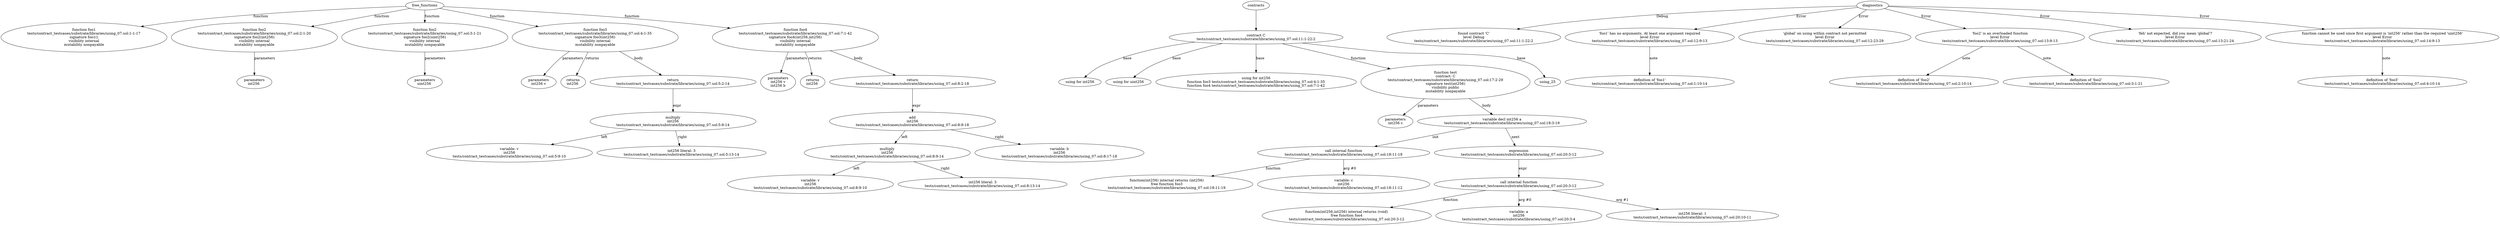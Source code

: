 strict digraph "tests/contract_testcases/substrate/libraries/using_07.sol" {
	foo1 [label="function foo1\ntests/contract_testcases/substrate/libraries/using_07.sol:1:1-17\nsignature foo1()\nvisibility internal\nmutability nonpayable"]
	foo2 [label="function foo2\ntests/contract_testcases/substrate/libraries/using_07.sol:2:1-20\nsignature foo2(int256)\nvisibility internal\nmutability nonpayable"]
	parameters [label="parameters\nint256 "]
	foo2_4 [label="function foo2\ntests/contract_testcases/substrate/libraries/using_07.sol:3:1-21\nsignature foo2(uint256)\nvisibility internal\nmutability nonpayable"]
	parameters_5 [label="parameters\nuint256 "]
	foo3 [label="function foo3\ntests/contract_testcases/substrate/libraries/using_07.sol:4:1-35\nsignature foo3(int256)\nvisibility internal\nmutability nonpayable"]
	parameters_7 [label="parameters\nint256 v"]
	returns [label="returns\nint256 "]
	return [label="return\ntests/contract_testcases/substrate/libraries/using_07.sol:5:2-14"]
	multiply [label="multiply\nint256\ntests/contract_testcases/substrate/libraries/using_07.sol:5:9-14"]
	variable [label="variable: v\nint256\ntests/contract_testcases/substrate/libraries/using_07.sol:5:9-10"]
	number_literal [label="int256 literal: 3\ntests/contract_testcases/substrate/libraries/using_07.sol:5:13-14"]
	foo4 [label="function foo4\ntests/contract_testcases/substrate/libraries/using_07.sol:7:1-42\nsignature foo4(int256,int256)\nvisibility internal\nmutability nonpayable"]
	parameters_14 [label="parameters\nint256 v\nint256 b"]
	returns_15 [label="returns\nint256 "]
	return_16 [label="return\ntests/contract_testcases/substrate/libraries/using_07.sol:8:2-18"]
	add [label="add\nint256\ntests/contract_testcases/substrate/libraries/using_07.sol:8:9-18"]
	multiply_18 [label="multiply\nint256\ntests/contract_testcases/substrate/libraries/using_07.sol:8:9-14"]
	variable_19 [label="variable: v\nint256\ntests/contract_testcases/substrate/libraries/using_07.sol:8:9-10"]
	number_literal_20 [label="int256 literal: 3\ntests/contract_testcases/substrate/libraries/using_07.sol:8:13-14"]
	variable_21 [label="variable: b\nint256\ntests/contract_testcases/substrate/libraries/using_07.sol:8:17-18"]
	contract [label="contract C\ntests/contract_testcases/substrate/libraries/using_07.sol:11:1-22:2"]
	using [label="using for int256"]
	using_26 [label="using for uint256"]
	using_27 [label="using for int256\nfunction foo3 tests/contract_testcases/substrate/libraries/using_07.sol:4:1-35\nfunction foo4 tests/contract_testcases/substrate/libraries/using_07.sol:7:1-42"]
	test [label="function test\ncontract: C\ntests/contract_testcases/substrate/libraries/using_07.sol:17:2-29\nsignature test(int256)\nvisibility public\nmutability nonpayable"]
	parameters_29 [label="parameters\nint256 c"]
	var_decl [label="variable decl int256 a\ntests/contract_testcases/substrate/libraries/using_07.sol:18:3-19"]
	call_internal_function [label="call internal function\ntests/contract_testcases/substrate/libraries/using_07.sol:18:11-19"]
	internal_function [label="function(int256) internal returns (int256)\nfree function foo3\ntests/contract_testcases/substrate/libraries/using_07.sol:18:11-19"]
	variable_33 [label="variable: c\nint256\ntests/contract_testcases/substrate/libraries/using_07.sol:18:11-12"]
	expr [label="expression\ntests/contract_testcases/substrate/libraries/using_07.sol:20:3-12"]
	call_internal_function_35 [label="call internal function\ntests/contract_testcases/substrate/libraries/using_07.sol:20:3-12"]
	internal_function_36 [label="function(int256,int256) internal returns (void)\nfree function foo4\ntests/contract_testcases/substrate/libraries/using_07.sol:20:3-12"]
	variable_37 [label="variable: a\nint256\ntests/contract_testcases/substrate/libraries/using_07.sol:20:3-4"]
	number_literal_38 [label="int256 literal: 1\ntests/contract_testcases/substrate/libraries/using_07.sol:20:10-11"]
	diagnostic [label="found contract 'C'\nlevel Debug\ntests/contract_testcases/substrate/libraries/using_07.sol:11:1-22:2"]
	diagnostic_41 [label="'foo1' has no arguments. At least one argument required\nlevel Error\ntests/contract_testcases/substrate/libraries/using_07.sol:12:9-13"]
	note [label="definition of 'foo1'\ntests/contract_testcases/substrate/libraries/using_07.sol:1:10-14"]
	diagnostic_43 [label="'global' on using within contract not permitted\nlevel Error\ntests/contract_testcases/substrate/libraries/using_07.sol:12:23-29"]
	diagnostic_44 [label="'foo2' is an overloaded function\nlevel Error\ntests/contract_testcases/substrate/libraries/using_07.sol:13:9-13"]
	note_45 [label="definition of 'foo2'\ntests/contract_testcases/substrate/libraries/using_07.sol:2:10-14"]
	note_46 [label="definition of 'foo2'\ntests/contract_testcases/substrate/libraries/using_07.sol:3:1-21"]
	diagnostic_47 [label="'feh' not expected, did you mean 'global'?\nlevel Error\ntests/contract_testcases/substrate/libraries/using_07.sol:13:21-24"]
	diagnostic_48 [label="function cannot be used since first argument is 'int256' rather than the required 'uint256'\nlevel Error\ntests/contract_testcases/substrate/libraries/using_07.sol:14:9-13"]
	note_49 [label="definition of 'foo3'\ntests/contract_testcases/substrate/libraries/using_07.sol:4:10-14"]
	free_functions -> foo1 [label="function"]
	free_functions -> foo2 [label="function"]
	foo2 -> parameters [label="parameters"]
	free_functions -> foo2_4 [label="function"]
	foo2_4 -> parameters_5 [label="parameters"]
	free_functions -> foo3 [label="function"]
	foo3 -> parameters_7 [label="parameters"]
	foo3 -> returns [label="returns"]
	foo3 -> return [label="body"]
	return -> multiply [label="expr"]
	multiply -> variable [label="left"]
	multiply -> number_literal [label="right"]
	free_functions -> foo4 [label="function"]
	foo4 -> parameters_14 [label="parameters"]
	foo4 -> returns_15 [label="returns"]
	foo4 -> return_16 [label="body"]
	return_16 -> add [label="expr"]
	add -> multiply_18 [label="left"]
	multiply_18 -> variable_19 [label="left"]
	multiply_18 -> number_literal_20 [label="right"]
	add -> variable_21 [label="right"]
	contracts -> contract
	contract -> using [label="base"]
	contract -> using_25 [label="base"]
	contract -> using_26 [label="base"]
	contract -> using_27 [label="base"]
	contract -> test [label="function"]
	test -> parameters_29 [label="parameters"]
	test -> var_decl [label="body"]
	var_decl -> call_internal_function [label="init"]
	call_internal_function -> internal_function [label="function"]
	call_internal_function -> variable_33 [label="arg #0"]
	var_decl -> expr [label="next"]
	expr -> call_internal_function_35 [label="expr"]
	call_internal_function_35 -> internal_function_36 [label="function"]
	call_internal_function_35 -> variable_37 [label="arg #0"]
	call_internal_function_35 -> number_literal_38 [label="arg #1"]
	diagnostics -> diagnostic [label="Debug"]
	diagnostics -> diagnostic_41 [label="Error"]
	diagnostic_41 -> note [label="note"]
	diagnostics -> diagnostic_43 [label="Error"]
	diagnostics -> diagnostic_44 [label="Error"]
	diagnostic_44 -> note_45 [label="note"]
	diagnostic_44 -> note_46 [label="note"]
	diagnostics -> diagnostic_47 [label="Error"]
	diagnostics -> diagnostic_48 [label="Error"]
	diagnostic_48 -> note_49 [label="note"]
}
